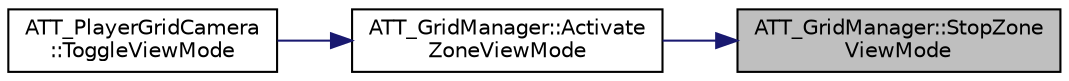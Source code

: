 digraph "ATT_GridManager::StopZoneViewMode"
{
 // LATEX_PDF_SIZE
  edge [fontname="Helvetica",fontsize="10",labelfontname="Helvetica",labelfontsize="10"];
  node [fontname="Helvetica",fontsize="10",shape=record];
  rankdir="RL";
  Node115 [label="ATT_GridManager::StopZone\lViewMode",height=0.2,width=0.4,color="black", fillcolor="grey75", style="filled", fontcolor="black",tooltip=" "];
  Node115 -> Node116 [dir="back",color="midnightblue",fontsize="10",style="solid",fontname="Helvetica"];
  Node116 [label="ATT_GridManager::Activate\lZoneViewMode",height=0.2,width=0.4,color="black", fillcolor="white", style="filled",URL="$class_a_t_t___grid_manager.html#a209c380bfc8c559954b0898bef309038",tooltip=" "];
  Node116 -> Node117 [dir="back",color="midnightblue",fontsize="10",style="solid",fontname="Helvetica"];
  Node117 [label="ATT_PlayerGridCamera\l::ToggleViewMode",height=0.2,width=0.4,color="black", fillcolor="white", style="filled",URL="$class_a_t_t___player_grid_camera.html#a4a5097bfe8542f4065317a50725d25a7",tooltip=" "];
}
